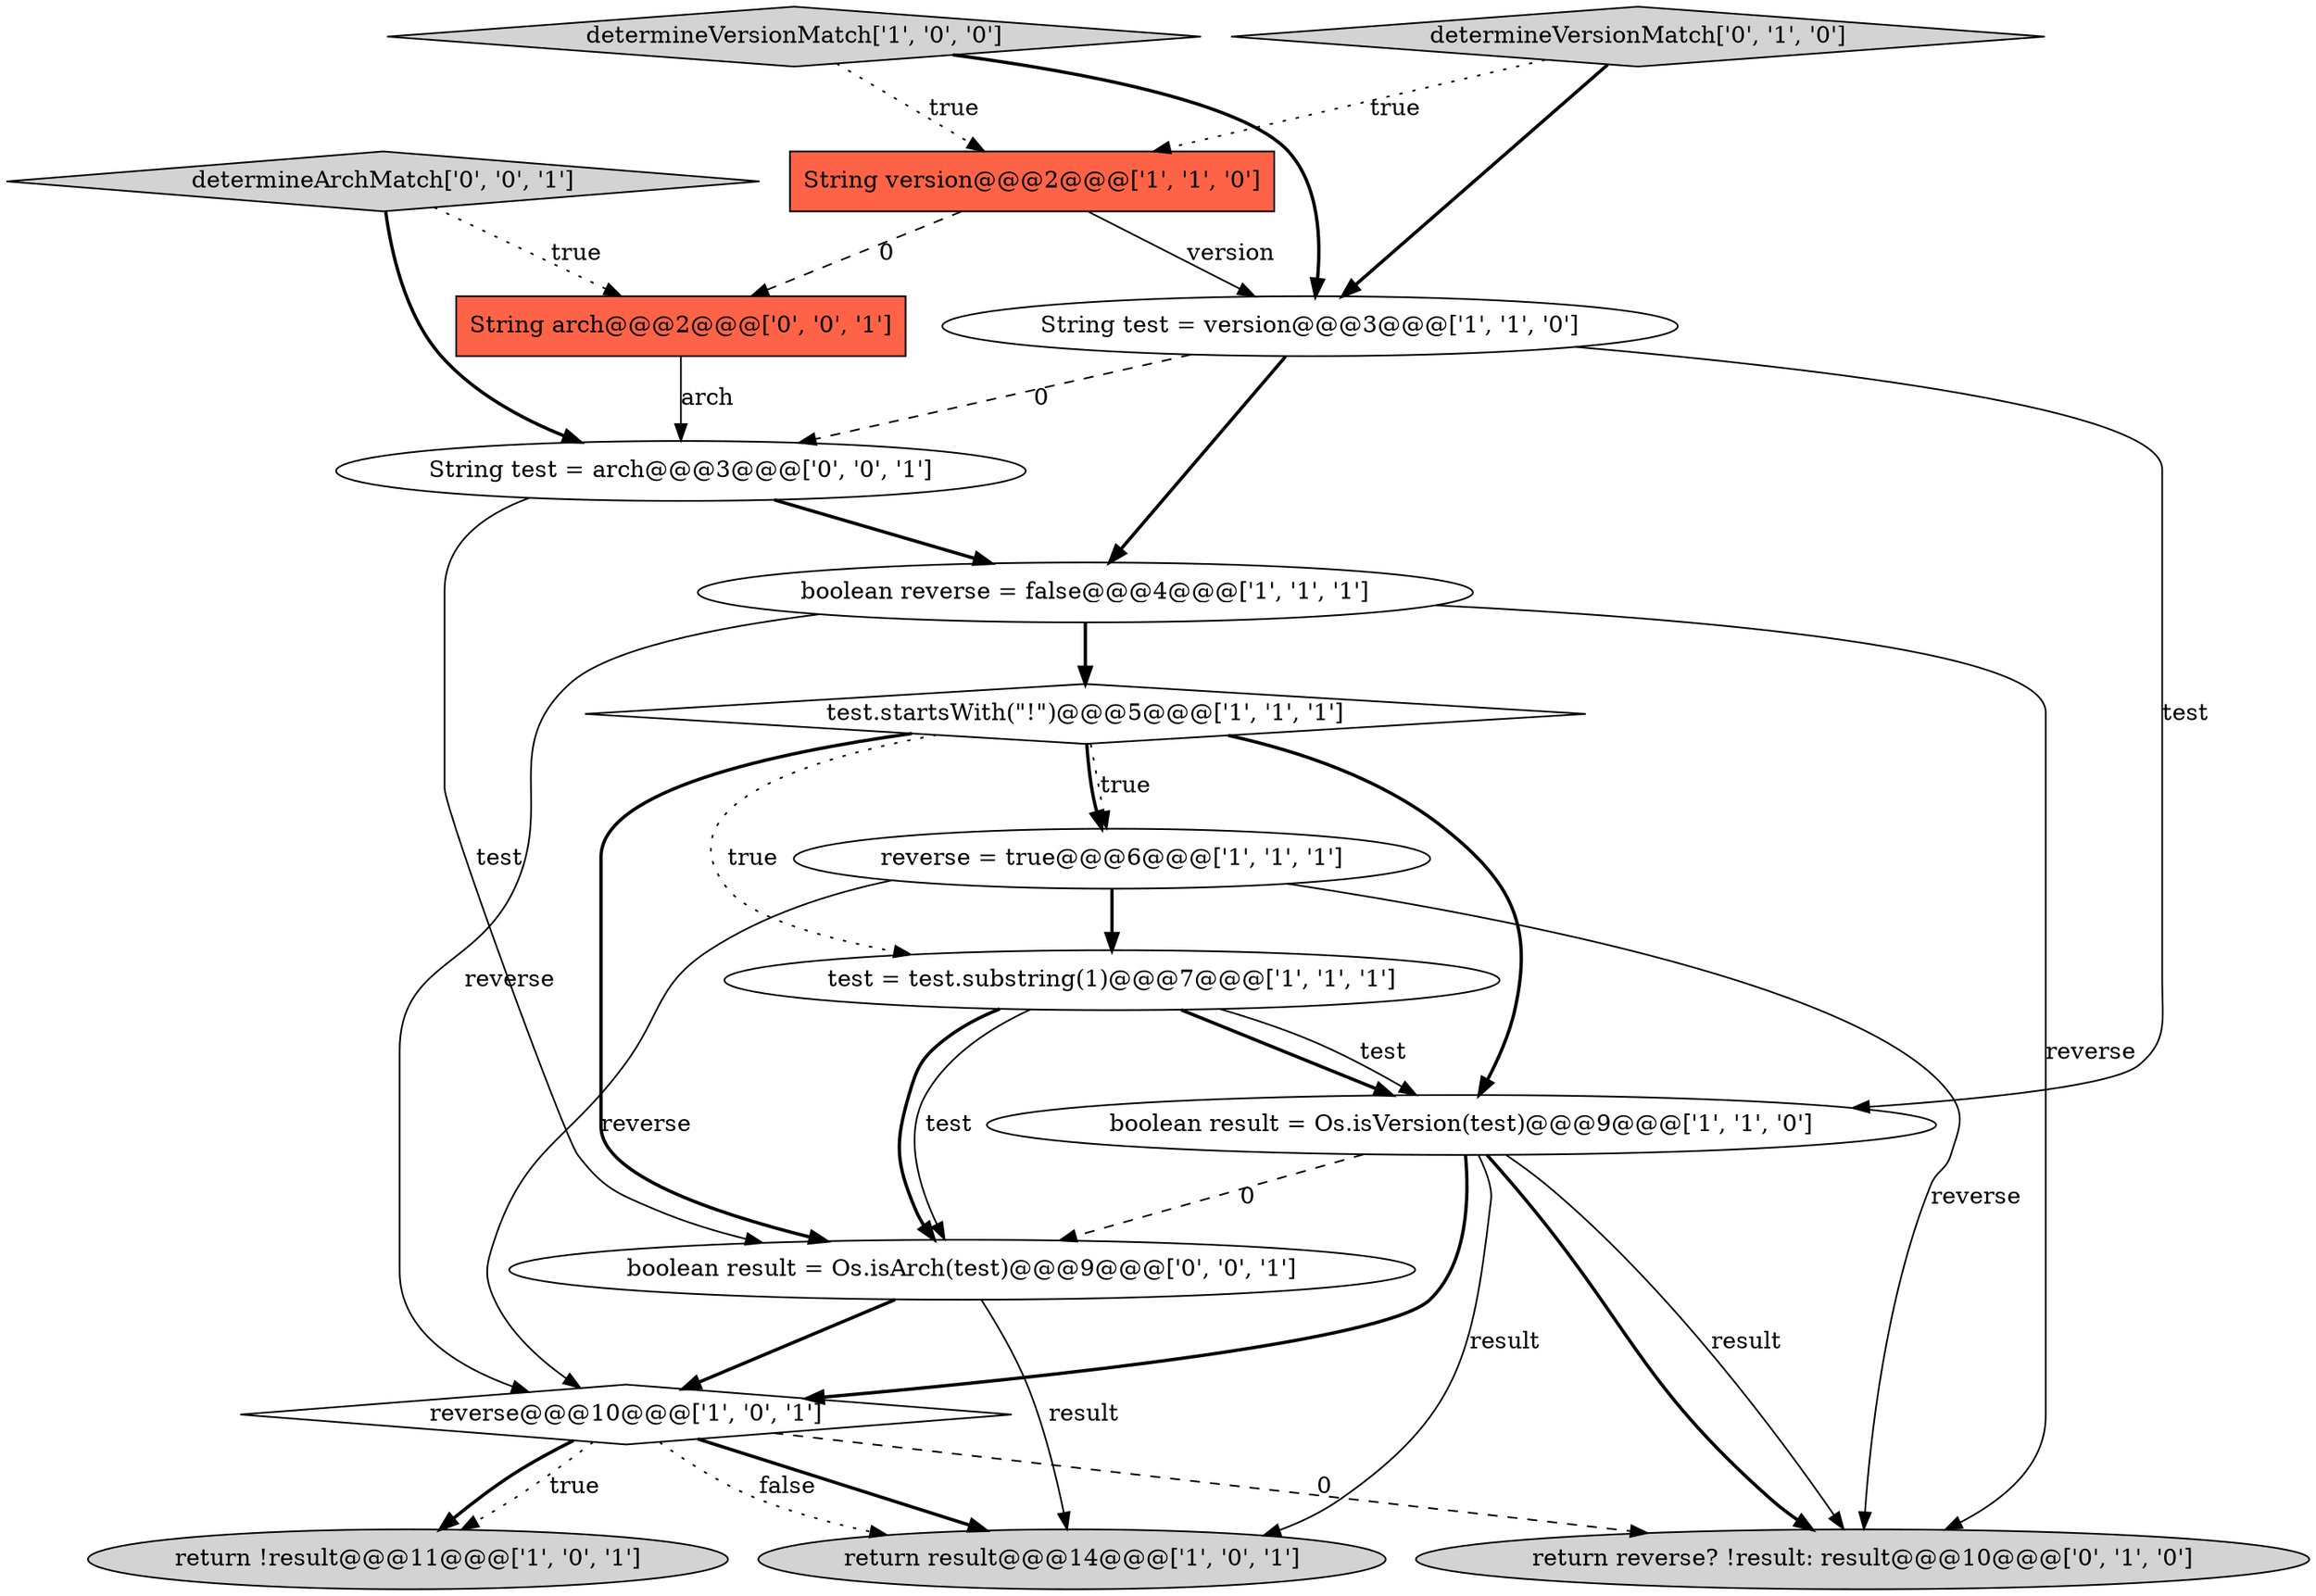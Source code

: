 digraph {
0 [style = filled, label = "String version@@@2@@@['1', '1', '0']", fillcolor = tomato, shape = box image = "AAA0AAABBB1BBB"];
14 [style = filled, label = "boolean result = Os.isArch(test)@@@9@@@['0', '0', '1']", fillcolor = white, shape = ellipse image = "AAA0AAABBB3BBB"];
4 [style = filled, label = "boolean result = Os.isVersion(test)@@@9@@@['1', '1', '0']", fillcolor = white, shape = ellipse image = "AAA0AAABBB1BBB"];
8 [style = filled, label = "determineVersionMatch['1', '0', '0']", fillcolor = lightgray, shape = diamond image = "AAA0AAABBB1BBB"];
10 [style = filled, label = "String test = version@@@3@@@['1', '1', '0']", fillcolor = white, shape = ellipse image = "AAA0AAABBB1BBB"];
16 [style = filled, label = "String arch@@@2@@@['0', '0', '1']", fillcolor = tomato, shape = box image = "AAA0AAABBB3BBB"];
2 [style = filled, label = "return result@@@14@@@['1', '0', '1']", fillcolor = lightgray, shape = ellipse image = "AAA0AAABBB1BBB"];
1 [style = filled, label = "reverse = true@@@6@@@['1', '1', '1']", fillcolor = white, shape = ellipse image = "AAA0AAABBB1BBB"];
13 [style = filled, label = "determineArchMatch['0', '0', '1']", fillcolor = lightgray, shape = diamond image = "AAA0AAABBB3BBB"];
9 [style = filled, label = "reverse@@@10@@@['1', '0', '1']", fillcolor = white, shape = diamond image = "AAA0AAABBB1BBB"];
3 [style = filled, label = "boolean reverse = false@@@4@@@['1', '1', '1']", fillcolor = white, shape = ellipse image = "AAA0AAABBB1BBB"];
11 [style = filled, label = "determineVersionMatch['0', '1', '0']", fillcolor = lightgray, shape = diamond image = "AAA0AAABBB2BBB"];
7 [style = filled, label = "test = test.substring(1)@@@7@@@['1', '1', '1']", fillcolor = white, shape = ellipse image = "AAA0AAABBB1BBB"];
12 [style = filled, label = "return reverse? !result: result@@@10@@@['0', '1', '0']", fillcolor = lightgray, shape = ellipse image = "AAA1AAABBB2BBB"];
5 [style = filled, label = "return !result@@@11@@@['1', '0', '1']", fillcolor = lightgray, shape = ellipse image = "AAA0AAABBB1BBB"];
15 [style = filled, label = "String test = arch@@@3@@@['0', '0', '1']", fillcolor = white, shape = ellipse image = "AAA0AAABBB3BBB"];
6 [style = filled, label = "test.startsWith(\"!\")@@@5@@@['1', '1', '1']", fillcolor = white, shape = diamond image = "AAA0AAABBB1BBB"];
16->15 [style = solid, label="arch"];
7->14 [style = solid, label="test"];
13->15 [style = bold, label=""];
4->14 [style = dashed, label="0"];
14->2 [style = solid, label="result"];
9->12 [style = dashed, label="0"];
6->4 [style = bold, label=""];
3->9 [style = solid, label="reverse"];
9->5 [style = dotted, label="true"];
6->7 [style = dotted, label="true"];
1->12 [style = solid, label="reverse"];
9->2 [style = bold, label=""];
4->2 [style = solid, label="result"];
6->1 [style = dotted, label="true"];
13->16 [style = dotted, label="true"];
11->0 [style = dotted, label="true"];
14->9 [style = bold, label=""];
0->10 [style = solid, label="version"];
9->2 [style = dotted, label="false"];
10->15 [style = dashed, label="0"];
10->3 [style = bold, label=""];
3->6 [style = bold, label=""];
7->14 [style = bold, label=""];
0->16 [style = dashed, label="0"];
15->14 [style = solid, label="test"];
11->10 [style = bold, label=""];
6->14 [style = bold, label=""];
3->12 [style = solid, label="reverse"];
7->4 [style = bold, label=""];
4->9 [style = bold, label=""];
4->12 [style = bold, label=""];
15->3 [style = bold, label=""];
1->9 [style = solid, label="reverse"];
10->4 [style = solid, label="test"];
1->7 [style = bold, label=""];
4->12 [style = solid, label="result"];
9->5 [style = bold, label=""];
6->1 [style = bold, label=""];
8->10 [style = bold, label=""];
7->4 [style = solid, label="test"];
8->0 [style = dotted, label="true"];
}
